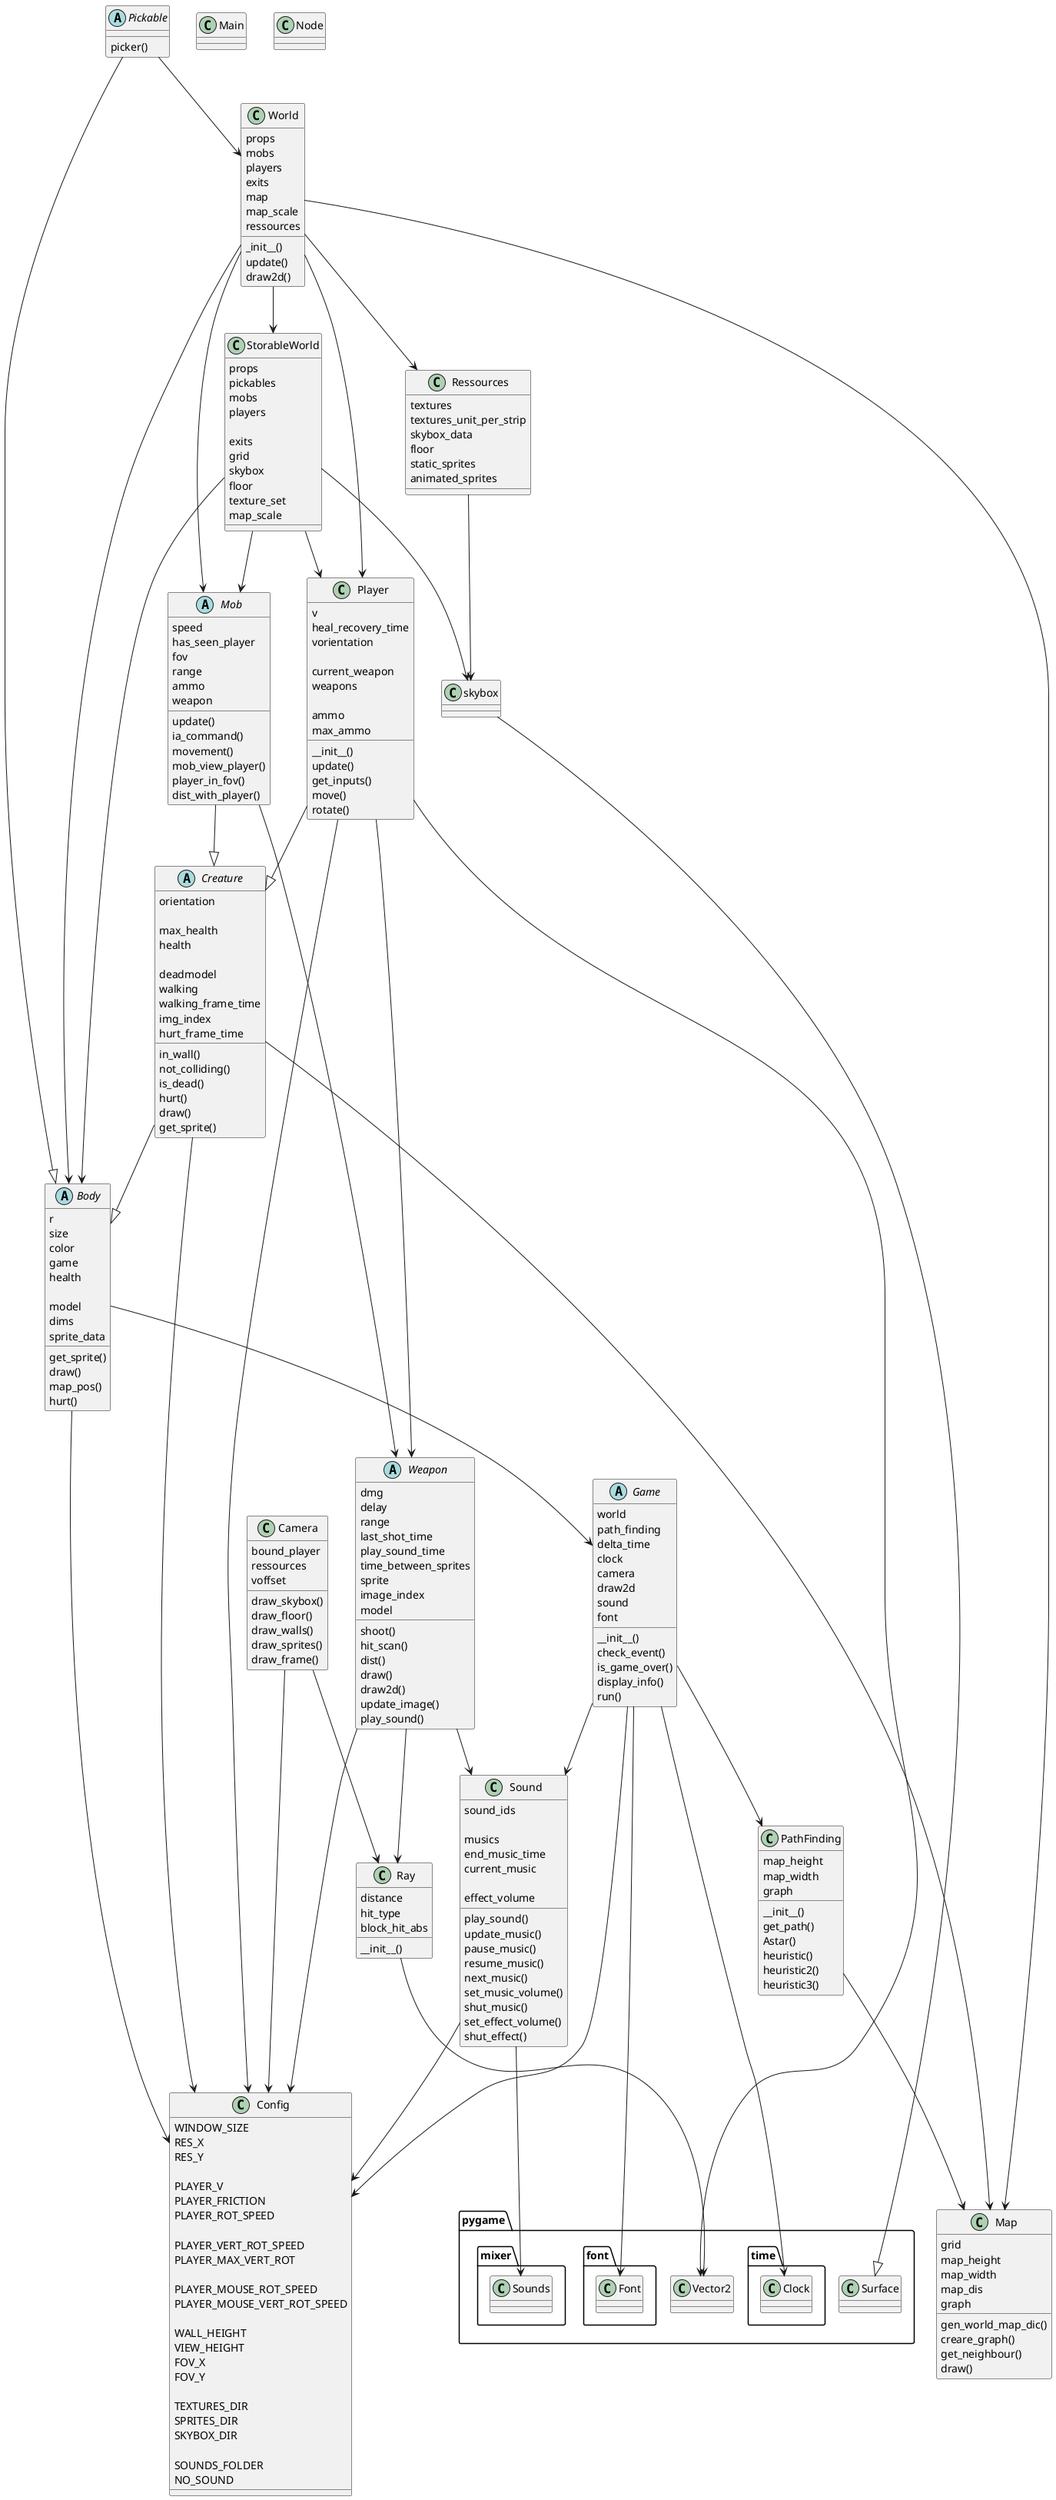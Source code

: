 @startuml game

package pygame {
  class Surface
  class Vector2

  package mixer {
    class Sounds
  }
  package time {
    class Clock
  }
  package font {
    class Font
  }
}

class skybox

class Config {
  WINDOW_SIZE
  RES_X
  RES_Y

  PLAYER_V
  PLAYER_FRICTION
  PLAYER_ROT_SPEED

  PLAYER_VERT_ROT_SPEED
  PLAYER_MAX_VERT_ROT

  PLAYER_MOUSE_ROT_SPEED
  PLAYER_MOUSE_VERT_ROT_SPEED

  WALL_HEIGHT
  VIEW_HEIGHT
  FOV_X
  FOV_Y

  TEXTURES_DIR
  SPRITES_DIR
  SKYBOX_DIR

  SOUNDS_FOLDER
  NO_SOUND
}



class Main {

}

abstract class Game {
  world
  path_finding
  delta_time
  clock
  camera
  draw2d
  sound
  font

  __init__()
  check_event()
  is_game_over()
  display_info()
  run()
}

class World {
  props
  mobs
  players
  exits
  map
  map_scale
  ressources

  _init__()
  update()
  draw2d()
}

class Ressources {
  textures
  textures_unit_per_strip
  skybox_data
  floor
  static_sprites
  animated_sprites
}

class Map {
  grid
  map_height
  map_width
  map_dis
  graph

  gen_world_map_dic()
  creare_graph()
  get_neighbour()
  draw()

}

class Node {

}

class Camera {
  bound_player
  ressources
  voffset

  draw_skybox()
  draw_floor()
  draw_walls()
  draw_sprites()
  draw_frame()
}

class Ray {
  distance
  hit_type
  block_hit_abs

  __init__()
}

abstract class Weapon {
  dmg
  delay
  range
  last_shot_time
  play_sound_time
  time_between_sprites
  sprite
  image_index
  model

  shoot()
  hit_scan()
  dist()
  draw()
  draw2d()
  update_image()
  play_sound()
}

abstract class Body {
  r
  size
  color
  game
  health

  model
  dims
  sprite_data

  get_sprite()
  draw()
  map_pos()
  hurt()
}

abstract class Creature {
  orientation

  max_health
  health

  deadmodel
  walking
  walking_frame_time
  img_index
  hurt_frame_time

  in_wall()
  not_colliding()
  is_dead()
  hurt()
  draw()
  get_sprite()
}

abstract class Mob {
  speed
  has_seen_player
  fov
  range
  ammo
  weapon

  update()
  ia_command()
  movement()
  mob_view_player()
  player_in_fov()
  dist_with_player()
}

class Player {
  v
  heal_recovery_time
  vorientation

  current_weapon
  weapons

  ammo
  max_ammo

  __init__()
  update()
  get_inputs()
  move()
  rotate()
}

abstract class Pickable {
  picker()
}

class PathFinding {
  map_height
  map_width
  graph

  __init__()
  get_path()
  Astar()
  heuristic()
  heuristic2()
  heuristic3()
}

class StorableWorld {
  props
  pickables
  mobs
  players

  exits
  grid
  skybox
  floor
  texture_set
  map_scale
}

class Sound {

  sound_ids

  musics
  end_music_time
  current_music

  effect_volume

  play_sound()
  update_music()
  pause_music()
  resume_music()
  next_music()
  set_music_volume()
  shut_music()
  set_effect_volume()
  shut_effect()
}



Game --> Config
Game --> PathFinding
Game --> Clock
Game --> Sound
Game --> Font

World --> Body
World --> Mob
World --> Player
World --> Map
World --> StorableWorld
World --> Ressources

Ressources --> skybox

Body --> Config
Body --> Game

Pickable --|> Body
Pickable --> World

Creature --> Config
Creature --|> Body
Creature --> Map

Mob --|> Creature
Mob --> Weapon

Player --|> Creature
Player --> Vector2
Player --> Config
Player --> Weapon

Weapon --> Config
Weapon --> Ray
Weapon --> Sound

Camera --> Config
Camera --> Ray

Ray --> Vector2

PathFinding --> Map

StorableWorld --> Body
StorableWorld --> Mob
StorableWorld --> Player
StorableWorld --> skybox

skybox --|> Surface

Sound --> Config
Sound --> Sounds

@enduml

